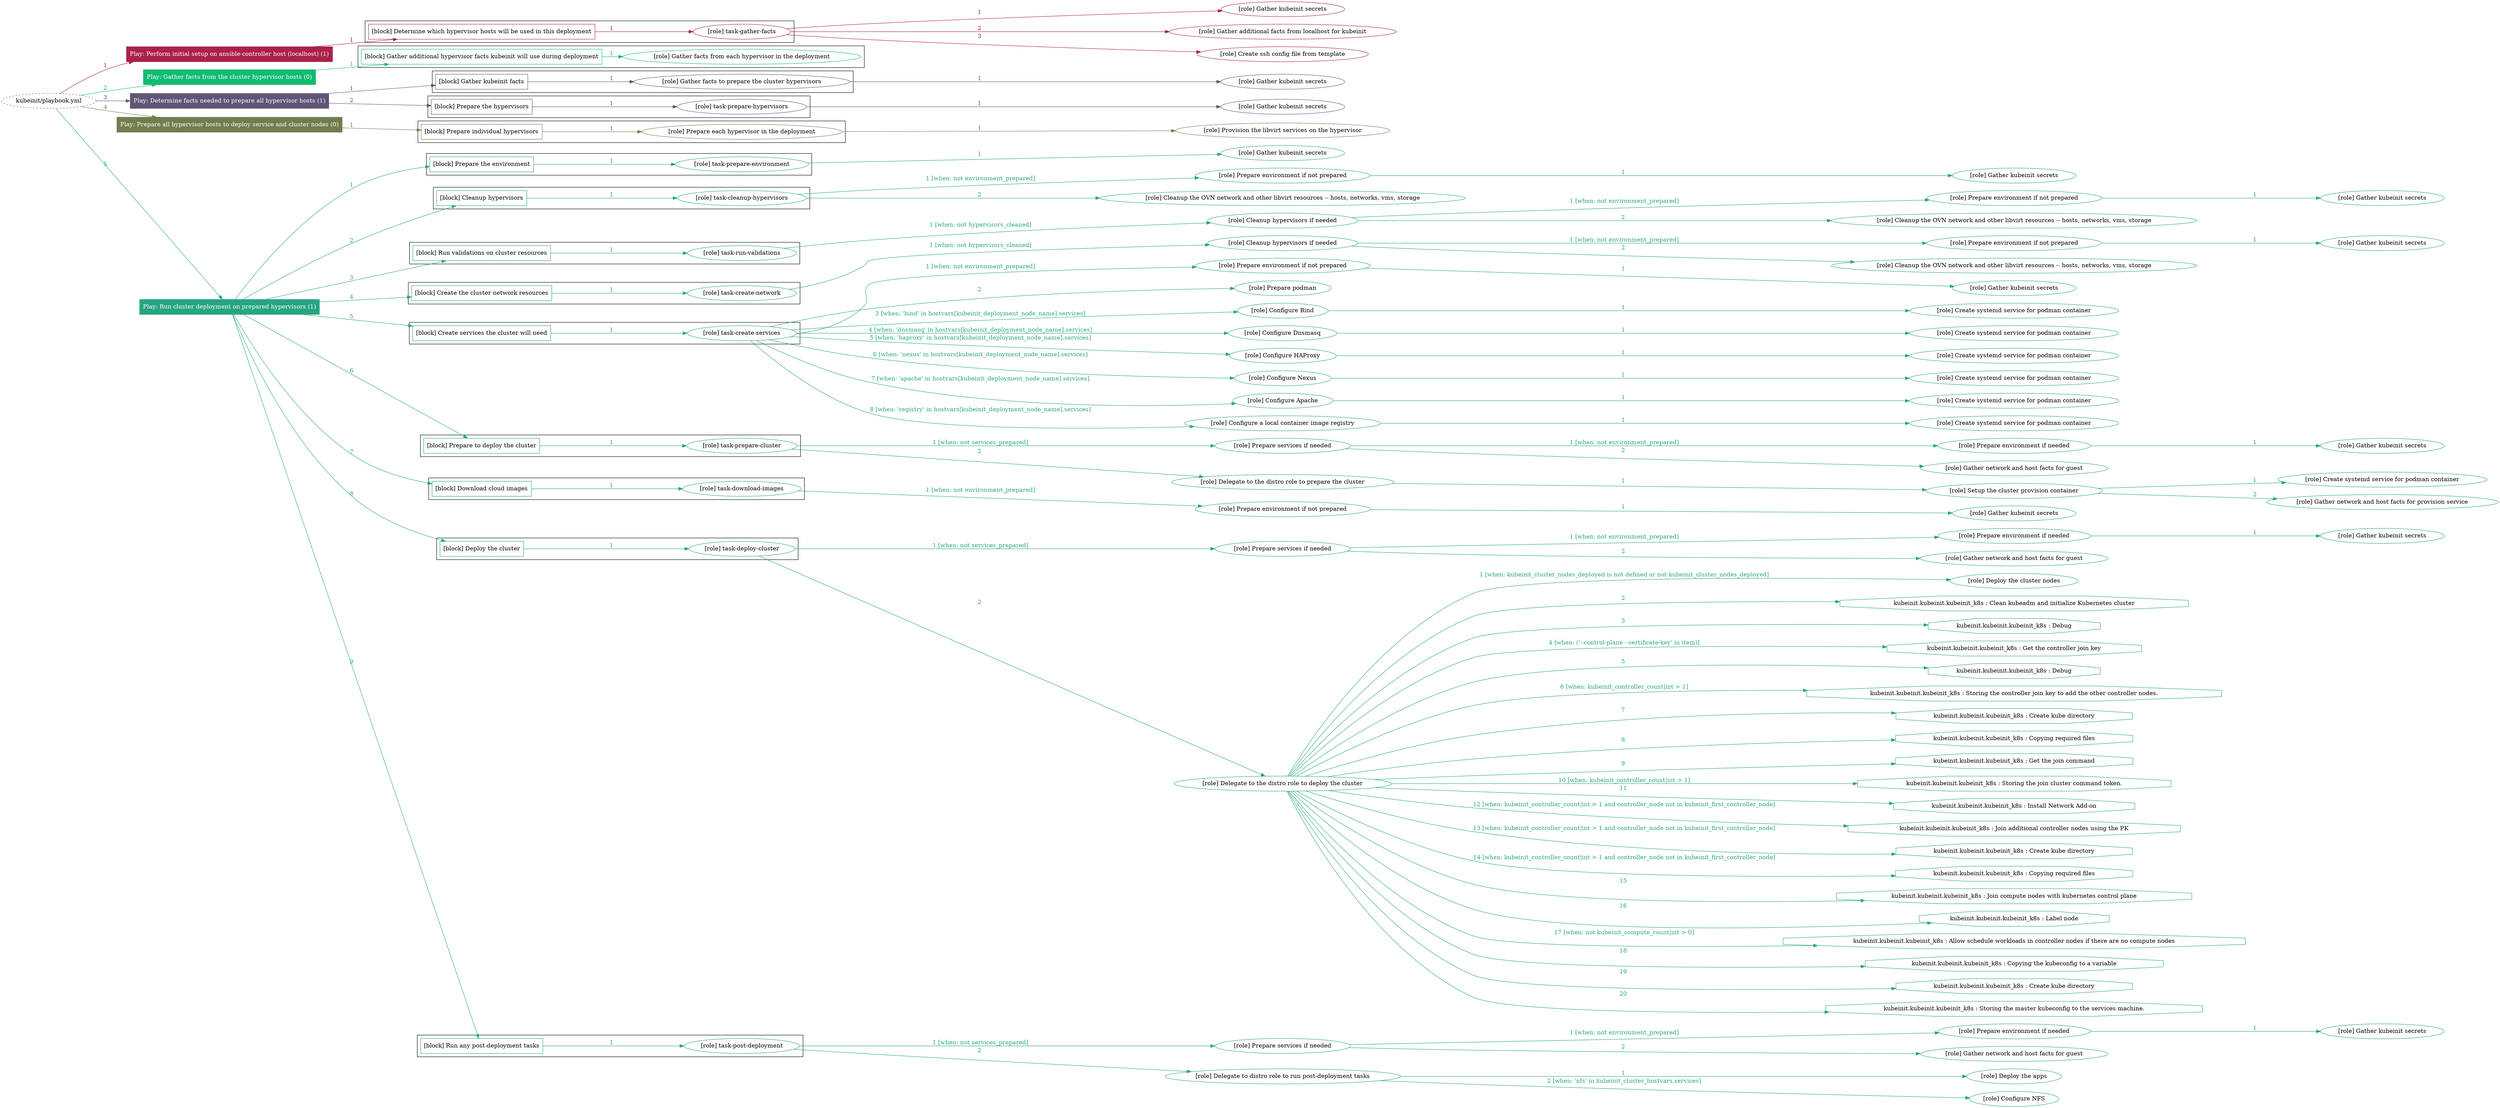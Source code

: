 digraph {
	graph [concentrate=true ordering=in rankdir=LR ratio=fill]
	edge [esep=5 sep=10]
	"kubeinit/playbook.yml" [URL="/home/runner/work/kubeinit/kubeinit/kubeinit/playbook.yml" id=playbook_840072a4 style=dotted]
	play_3d09a593 [label="Play: Perform initial setup on ansible-controller host (localhost) (1)" URL="/home/runner/work/kubeinit/kubeinit/kubeinit/playbook.yml" color="#ab2149" fontcolor="#ffffff" id=play_3d09a593 shape=box style=filled tooltip=localhost]
	"kubeinit/playbook.yml" -> play_3d09a593 [label="1 " color="#ab2149" fontcolor="#ab2149" id=edge_f6d8be6d labeltooltip="1 " tooltip="1 "]
	subgraph "Gather kubeinit secrets" {
		role_91e2c148 [label="[role] Gather kubeinit secrets" URL="/home/runner/.ansible/collections/ansible_collections/kubeinit/kubeinit/roles/kubeinit_prepare/tasks/build_hypervisors_group.yml" color="#ab2149" id=role_91e2c148 tooltip="Gather kubeinit secrets"]
	}
	subgraph "Gather additional facts from localhost for kubeinit" {
		role_8cccc16a [label="[role] Gather additional facts from localhost for kubeinit" URL="/home/runner/.ansible/collections/ansible_collections/kubeinit/kubeinit/roles/kubeinit_prepare/tasks/build_hypervisors_group.yml" color="#ab2149" id=role_8cccc16a tooltip="Gather additional facts from localhost for kubeinit"]
	}
	subgraph "Create ssh config file from template" {
		role_d62a7890 [label="[role] Create ssh config file from template" URL="/home/runner/.ansible/collections/ansible_collections/kubeinit/kubeinit/roles/kubeinit_prepare/tasks/build_hypervisors_group.yml" color="#ab2149" id=role_d62a7890 tooltip="Create ssh config file from template"]
	}
	subgraph "task-gather-facts" {
		role_3db7e07f [label="[role] task-gather-facts" URL="/home/runner/work/kubeinit/kubeinit/kubeinit/playbook.yml" color="#ab2149" id=role_3db7e07f tooltip="task-gather-facts"]
		role_3db7e07f -> role_91e2c148 [label="1 " color="#ab2149" fontcolor="#ab2149" id=edge_2656c910 labeltooltip="1 " tooltip="1 "]
		role_3db7e07f -> role_8cccc16a [label="2 " color="#ab2149" fontcolor="#ab2149" id=edge_2bf27098 labeltooltip="2 " tooltip="2 "]
		role_3db7e07f -> role_d62a7890 [label="3 " color="#ab2149" fontcolor="#ab2149" id=edge_740b4e5b labeltooltip="3 " tooltip="3 "]
	}
	subgraph "Play: Perform initial setup on ansible-controller host (localhost) (1)" {
		play_3d09a593 -> block_5148c761 [label=1 color="#ab2149" fontcolor="#ab2149" id=edge_5fbb11f5 labeltooltip=1 tooltip=1]
		subgraph cluster_block_5148c761 {
			block_5148c761 [label="[block] Determine which hypervisor hosts will be used in this deployment" URL="/home/runner/work/kubeinit/kubeinit/kubeinit/playbook.yml" color="#ab2149" id=block_5148c761 labeltooltip="Determine which hypervisor hosts will be used in this deployment" shape=box tooltip="Determine which hypervisor hosts will be used in this deployment"]
			block_5148c761 -> role_3db7e07f [label="1 " color="#ab2149" fontcolor="#ab2149" id=edge_f34dc9ce labeltooltip="1 " tooltip="1 "]
		}
	}
	play_e559364e [label="Play: Gather facts from the cluster hypervisor hosts (0)" URL="/home/runner/work/kubeinit/kubeinit/kubeinit/playbook.yml" color="#10bc71" fontcolor="#ffffff" id=play_e559364e shape=box style=filled tooltip="Play: Gather facts from the cluster hypervisor hosts (0)"]
	"kubeinit/playbook.yml" -> play_e559364e [label="2 " color="#10bc71" fontcolor="#10bc71" id=edge_6a3a67e3 labeltooltip="2 " tooltip="2 "]
	subgraph "Gather facts from each hypervisor in the deployment" {
		role_c4283aa9 [label="[role] Gather facts from each hypervisor in the deployment" URL="/home/runner/work/kubeinit/kubeinit/kubeinit/playbook.yml" color="#10bc71" id=role_c4283aa9 tooltip="Gather facts from each hypervisor in the deployment"]
	}
	subgraph "Play: Gather facts from the cluster hypervisor hosts (0)" {
		play_e559364e -> block_1aae1009 [label=1 color="#10bc71" fontcolor="#10bc71" id=edge_9f866c1e labeltooltip=1 tooltip=1]
		subgraph cluster_block_1aae1009 {
			block_1aae1009 [label="[block] Gather additional hypervisor facts kubeinit will use during deployment" URL="/home/runner/work/kubeinit/kubeinit/kubeinit/playbook.yml" color="#10bc71" id=block_1aae1009 labeltooltip="Gather additional hypervisor facts kubeinit will use during deployment" shape=box tooltip="Gather additional hypervisor facts kubeinit will use during deployment"]
			block_1aae1009 -> role_c4283aa9 [label="1 " color="#10bc71" fontcolor="#10bc71" id=edge_74b5eab0 labeltooltip="1 " tooltip="1 "]
		}
	}
	play_374c9eb1 [label="Play: Determine facts needed to prepare all hypervisor hosts (1)" URL="/home/runner/work/kubeinit/kubeinit/kubeinit/playbook.yml" color="#615577" fontcolor="#ffffff" id=play_374c9eb1 shape=box style=filled tooltip=localhost]
	"kubeinit/playbook.yml" -> play_374c9eb1 [label="3 " color="#615577" fontcolor="#615577" id=edge_dd980062 labeltooltip="3 " tooltip="3 "]
	subgraph "Gather kubeinit secrets" {
		role_41125ab6 [label="[role] Gather kubeinit secrets" URL="/home/runner/.ansible/collections/ansible_collections/kubeinit/kubeinit/roles/kubeinit_prepare/tasks/gather_kubeinit_facts.yml" color="#615577" id=role_41125ab6 tooltip="Gather kubeinit secrets"]
	}
	subgraph "Gather facts to prepare the cluster hypervisors" {
		role_689343dc [label="[role] Gather facts to prepare the cluster hypervisors" URL="/home/runner/work/kubeinit/kubeinit/kubeinit/playbook.yml" color="#615577" id=role_689343dc tooltip="Gather facts to prepare the cluster hypervisors"]
		role_689343dc -> role_41125ab6 [label="1 " color="#615577" fontcolor="#615577" id=edge_3a6971f2 labeltooltip="1 " tooltip="1 "]
	}
	subgraph "Gather kubeinit secrets" {
		role_42e3fe8d [label="[role] Gather kubeinit secrets" URL="/home/runner/.ansible/collections/ansible_collections/kubeinit/kubeinit/roles/kubeinit_prepare/tasks/gather_kubeinit_facts.yml" color="#615577" id=role_42e3fe8d tooltip="Gather kubeinit secrets"]
	}
	subgraph "task-prepare-hypervisors" {
		role_7d253261 [label="[role] task-prepare-hypervisors" URL="/home/runner/work/kubeinit/kubeinit/kubeinit/playbook.yml" color="#615577" id=role_7d253261 tooltip="task-prepare-hypervisors"]
		role_7d253261 -> role_42e3fe8d [label="1 " color="#615577" fontcolor="#615577" id=edge_2147e306 labeltooltip="1 " tooltip="1 "]
	}
	subgraph "Play: Determine facts needed to prepare all hypervisor hosts (1)" {
		play_374c9eb1 -> block_cb5e9c06 [label=1 color="#615577" fontcolor="#615577" id=edge_860517ac labeltooltip=1 tooltip=1]
		subgraph cluster_block_cb5e9c06 {
			block_cb5e9c06 [label="[block] Gather kubeinit facts" URL="/home/runner/work/kubeinit/kubeinit/kubeinit/playbook.yml" color="#615577" id=block_cb5e9c06 labeltooltip="Gather kubeinit facts" shape=box tooltip="Gather kubeinit facts"]
			block_cb5e9c06 -> role_689343dc [label="1 " color="#615577" fontcolor="#615577" id=edge_a819c105 labeltooltip="1 " tooltip="1 "]
		}
		play_374c9eb1 -> block_20904e25 [label=2 color="#615577" fontcolor="#615577" id=edge_5d3b8a37 labeltooltip=2 tooltip=2]
		subgraph cluster_block_20904e25 {
			block_20904e25 [label="[block] Prepare the hypervisors" URL="/home/runner/work/kubeinit/kubeinit/kubeinit/playbook.yml" color="#615577" id=block_20904e25 labeltooltip="Prepare the hypervisors" shape=box tooltip="Prepare the hypervisors"]
			block_20904e25 -> role_7d253261 [label="1 " color="#615577" fontcolor="#615577" id=edge_91d307ea labeltooltip="1 " tooltip="1 "]
		}
	}
	play_f3679f4b [label="Play: Prepare all hypervisor hosts to deploy service and cluster nodes (0)" URL="/home/runner/work/kubeinit/kubeinit/kubeinit/playbook.yml" color="#727d4f" fontcolor="#ffffff" id=play_f3679f4b shape=box style=filled tooltip="Play: Prepare all hypervisor hosts to deploy service and cluster nodes (0)"]
	"kubeinit/playbook.yml" -> play_f3679f4b [label="4 " color="#727d4f" fontcolor="#727d4f" id=edge_1349040e labeltooltip="4 " tooltip="4 "]
	subgraph "Provision the libvirt services on the hypervisor" {
		role_6260557e [label="[role] Provision the libvirt services on the hypervisor" URL="/home/runner/.ansible/collections/ansible_collections/kubeinit/kubeinit/roles/kubeinit_prepare/tasks/prepare_hypervisor.yml" color="#727d4f" id=role_6260557e tooltip="Provision the libvirt services on the hypervisor"]
	}
	subgraph "Prepare each hypervisor in the deployment" {
		role_2b79d164 [label="[role] Prepare each hypervisor in the deployment" URL="/home/runner/work/kubeinit/kubeinit/kubeinit/playbook.yml" color="#727d4f" id=role_2b79d164 tooltip="Prepare each hypervisor in the deployment"]
		role_2b79d164 -> role_6260557e [label="1 " color="#727d4f" fontcolor="#727d4f" id=edge_4b0a74cc labeltooltip="1 " tooltip="1 "]
	}
	subgraph "Play: Prepare all hypervisor hosts to deploy service and cluster nodes (0)" {
		play_f3679f4b -> block_2f9f706e [label=1 color="#727d4f" fontcolor="#727d4f" id=edge_c8f2434d labeltooltip=1 tooltip=1]
		subgraph cluster_block_2f9f706e {
			block_2f9f706e [label="[block] Prepare individual hypervisors" URL="/home/runner/work/kubeinit/kubeinit/kubeinit/playbook.yml" color="#727d4f" id=block_2f9f706e labeltooltip="Prepare individual hypervisors" shape=box tooltip="Prepare individual hypervisors"]
			block_2f9f706e -> role_2b79d164 [label="1 " color="#727d4f" fontcolor="#727d4f" id=edge_297004de labeltooltip="1 " tooltip="1 "]
		}
	}
	play_47e1f1b1 [label="Play: Run cluster deployment on prepared hypervisors (1)" URL="/home/runner/work/kubeinit/kubeinit/kubeinit/playbook.yml" color="#27a582" fontcolor="#ffffff" id=play_47e1f1b1 shape=box style=filled tooltip=localhost]
	"kubeinit/playbook.yml" -> play_47e1f1b1 [label="5 " color="#27a582" fontcolor="#27a582" id=edge_aa582bdb labeltooltip="5 " tooltip="5 "]
	subgraph "Gather kubeinit secrets" {
		role_3a94974e [label="[role] Gather kubeinit secrets" URL="/home/runner/.ansible/collections/ansible_collections/kubeinit/kubeinit/roles/kubeinit_prepare/tasks/gather_kubeinit_facts.yml" color="#27a582" id=role_3a94974e tooltip="Gather kubeinit secrets"]
	}
	subgraph "task-prepare-environment" {
		role_6ce6750a [label="[role] task-prepare-environment" URL="/home/runner/work/kubeinit/kubeinit/kubeinit/playbook.yml" color="#27a582" id=role_6ce6750a tooltip="task-prepare-environment"]
		role_6ce6750a -> role_3a94974e [label="1 " color="#27a582" fontcolor="#27a582" id=edge_37b55d65 labeltooltip="1 " tooltip="1 "]
	}
	subgraph "Gather kubeinit secrets" {
		role_d121862b [label="[role] Gather kubeinit secrets" URL="/home/runner/.ansible/collections/ansible_collections/kubeinit/kubeinit/roles/kubeinit_prepare/tasks/gather_kubeinit_facts.yml" color="#27a582" id=role_d121862b tooltip="Gather kubeinit secrets"]
	}
	subgraph "Prepare environment if not prepared" {
		role_8b33ec1d [label="[role] Prepare environment if not prepared" URL="/home/runner/.ansible/collections/ansible_collections/kubeinit/kubeinit/roles/kubeinit_prepare/tasks/cleanup_hypervisors.yml" color="#27a582" id=role_8b33ec1d tooltip="Prepare environment if not prepared"]
		role_8b33ec1d -> role_d121862b [label="1 " color="#27a582" fontcolor="#27a582" id=edge_38d2eef2 labeltooltip="1 " tooltip="1 "]
	}
	subgraph "Cleanup the OVN network and other libvirt resources -- hosts, networks, vms, storage" {
		role_6113cfff [label="[role] Cleanup the OVN network and other libvirt resources -- hosts, networks, vms, storage" URL="/home/runner/.ansible/collections/ansible_collections/kubeinit/kubeinit/roles/kubeinit_prepare/tasks/cleanup_hypervisors.yml" color="#27a582" id=role_6113cfff tooltip="Cleanup the OVN network and other libvirt resources -- hosts, networks, vms, storage"]
	}
	subgraph "task-cleanup-hypervisors" {
		role_a21dfc27 [label="[role] task-cleanup-hypervisors" URL="/home/runner/work/kubeinit/kubeinit/kubeinit/playbook.yml" color="#27a582" id=role_a21dfc27 tooltip="task-cleanup-hypervisors"]
		role_a21dfc27 -> role_8b33ec1d [label="1 [when: not environment_prepared]" color="#27a582" fontcolor="#27a582" id=edge_8b29523b labeltooltip="1 [when: not environment_prepared]" tooltip="1 [when: not environment_prepared]"]
		role_a21dfc27 -> role_6113cfff [label="2 " color="#27a582" fontcolor="#27a582" id=edge_0962f970 labeltooltip="2 " tooltip="2 "]
	}
	subgraph "Gather kubeinit secrets" {
		role_35ed537e [label="[role] Gather kubeinit secrets" URL="/home/runner/.ansible/collections/ansible_collections/kubeinit/kubeinit/roles/kubeinit_prepare/tasks/gather_kubeinit_facts.yml" color="#27a582" id=role_35ed537e tooltip="Gather kubeinit secrets"]
	}
	subgraph "Prepare environment if not prepared" {
		role_133b1872 [label="[role] Prepare environment if not prepared" URL="/home/runner/.ansible/collections/ansible_collections/kubeinit/kubeinit/roles/kubeinit_prepare/tasks/cleanup_hypervisors.yml" color="#27a582" id=role_133b1872 tooltip="Prepare environment if not prepared"]
		role_133b1872 -> role_35ed537e [label="1 " color="#27a582" fontcolor="#27a582" id=edge_4251302f labeltooltip="1 " tooltip="1 "]
	}
	subgraph "Cleanup the OVN network and other libvirt resources -- hosts, networks, vms, storage" {
		role_b86cceeb [label="[role] Cleanup the OVN network and other libvirt resources -- hosts, networks, vms, storage" URL="/home/runner/.ansible/collections/ansible_collections/kubeinit/kubeinit/roles/kubeinit_prepare/tasks/cleanup_hypervisors.yml" color="#27a582" id=role_b86cceeb tooltip="Cleanup the OVN network and other libvirt resources -- hosts, networks, vms, storage"]
	}
	subgraph "Cleanup hypervisors if needed" {
		role_3e6bf750 [label="[role] Cleanup hypervisors if needed" URL="/home/runner/.ansible/collections/ansible_collections/kubeinit/kubeinit/roles/kubeinit_validations/tasks/main.yml" color="#27a582" id=role_3e6bf750 tooltip="Cleanup hypervisors if needed"]
		role_3e6bf750 -> role_133b1872 [label="1 [when: not environment_prepared]" color="#27a582" fontcolor="#27a582" id=edge_6d4834b2 labeltooltip="1 [when: not environment_prepared]" tooltip="1 [when: not environment_prepared]"]
		role_3e6bf750 -> role_b86cceeb [label="2 " color="#27a582" fontcolor="#27a582" id=edge_3ea2b8ea labeltooltip="2 " tooltip="2 "]
	}
	subgraph "task-run-validations" {
		role_91083815 [label="[role] task-run-validations" URL="/home/runner/work/kubeinit/kubeinit/kubeinit/playbook.yml" color="#27a582" id=role_91083815 tooltip="task-run-validations"]
		role_91083815 -> role_3e6bf750 [label="1 [when: not hypervisors_cleaned]" color="#27a582" fontcolor="#27a582" id=edge_47427275 labeltooltip="1 [when: not hypervisors_cleaned]" tooltip="1 [when: not hypervisors_cleaned]"]
	}
	subgraph "Gather kubeinit secrets" {
		role_76ec4e58 [label="[role] Gather kubeinit secrets" URL="/home/runner/.ansible/collections/ansible_collections/kubeinit/kubeinit/roles/kubeinit_prepare/tasks/gather_kubeinit_facts.yml" color="#27a582" id=role_76ec4e58 tooltip="Gather kubeinit secrets"]
	}
	subgraph "Prepare environment if not prepared" {
		role_d0869d99 [label="[role] Prepare environment if not prepared" URL="/home/runner/.ansible/collections/ansible_collections/kubeinit/kubeinit/roles/kubeinit_prepare/tasks/cleanup_hypervisors.yml" color="#27a582" id=role_d0869d99 tooltip="Prepare environment if not prepared"]
		role_d0869d99 -> role_76ec4e58 [label="1 " color="#27a582" fontcolor="#27a582" id=edge_238293c1 labeltooltip="1 " tooltip="1 "]
	}
	subgraph "Cleanup the OVN network and other libvirt resources -- hosts, networks, vms, storage" {
		role_0f4e4485 [label="[role] Cleanup the OVN network and other libvirt resources -- hosts, networks, vms, storage" URL="/home/runner/.ansible/collections/ansible_collections/kubeinit/kubeinit/roles/kubeinit_prepare/tasks/cleanup_hypervisors.yml" color="#27a582" id=role_0f4e4485 tooltip="Cleanup the OVN network and other libvirt resources -- hosts, networks, vms, storage"]
	}
	subgraph "Cleanup hypervisors if needed" {
		role_920edf3a [label="[role] Cleanup hypervisors if needed" URL="/home/runner/.ansible/collections/ansible_collections/kubeinit/kubeinit/roles/kubeinit_libvirt/tasks/create_network.yml" color="#27a582" id=role_920edf3a tooltip="Cleanup hypervisors if needed"]
		role_920edf3a -> role_d0869d99 [label="1 [when: not environment_prepared]" color="#27a582" fontcolor="#27a582" id=edge_a5dd0c12 labeltooltip="1 [when: not environment_prepared]" tooltip="1 [when: not environment_prepared]"]
		role_920edf3a -> role_0f4e4485 [label="2 " color="#27a582" fontcolor="#27a582" id=edge_bbc1aaa1 labeltooltip="2 " tooltip="2 "]
	}
	subgraph "task-create-network" {
		role_1fd51d20 [label="[role] task-create-network" URL="/home/runner/work/kubeinit/kubeinit/kubeinit/playbook.yml" color="#27a582" id=role_1fd51d20 tooltip="task-create-network"]
		role_1fd51d20 -> role_920edf3a [label="1 [when: not hypervisors_cleaned]" color="#27a582" fontcolor="#27a582" id=edge_b75c5eb7 labeltooltip="1 [when: not hypervisors_cleaned]" tooltip="1 [when: not hypervisors_cleaned]"]
	}
	subgraph "Gather kubeinit secrets" {
		role_98ee9150 [label="[role] Gather kubeinit secrets" URL="/home/runner/.ansible/collections/ansible_collections/kubeinit/kubeinit/roles/kubeinit_prepare/tasks/gather_kubeinit_facts.yml" color="#27a582" id=role_98ee9150 tooltip="Gather kubeinit secrets"]
	}
	subgraph "Prepare environment if not prepared" {
		role_b433ba9b [label="[role] Prepare environment if not prepared" URL="/home/runner/.ansible/collections/ansible_collections/kubeinit/kubeinit/roles/kubeinit_services/tasks/main.yml" color="#27a582" id=role_b433ba9b tooltip="Prepare environment if not prepared"]
		role_b433ba9b -> role_98ee9150 [label="1 " color="#27a582" fontcolor="#27a582" id=edge_97c394f6 labeltooltip="1 " tooltip="1 "]
	}
	subgraph "Prepare podman" {
		role_440b7c19 [label="[role] Prepare podman" URL="/home/runner/.ansible/collections/ansible_collections/kubeinit/kubeinit/roles/kubeinit_services/tasks/00_create_service_pod.yml" color="#27a582" id=role_440b7c19 tooltip="Prepare podman"]
	}
	subgraph "Create systemd service for podman container" {
		role_e6996db4 [label="[role] Create systemd service for podman container" URL="/home/runner/.ansible/collections/ansible_collections/kubeinit/kubeinit/roles/kubeinit_bind/tasks/main.yml" color="#27a582" id=role_e6996db4 tooltip="Create systemd service for podman container"]
	}
	subgraph "Configure Bind" {
		role_676de0a2 [label="[role] Configure Bind" URL="/home/runner/.ansible/collections/ansible_collections/kubeinit/kubeinit/roles/kubeinit_services/tasks/start_services_containers.yml" color="#27a582" id=role_676de0a2 tooltip="Configure Bind"]
		role_676de0a2 -> role_e6996db4 [label="1 " color="#27a582" fontcolor="#27a582" id=edge_86d0db2a labeltooltip="1 " tooltip="1 "]
	}
	subgraph "Create systemd service for podman container" {
		role_6d797583 [label="[role] Create systemd service for podman container" URL="/home/runner/.ansible/collections/ansible_collections/kubeinit/kubeinit/roles/kubeinit_dnsmasq/tasks/main.yml" color="#27a582" id=role_6d797583 tooltip="Create systemd service for podman container"]
	}
	subgraph "Configure Dnsmasq" {
		role_82a66845 [label="[role] Configure Dnsmasq" URL="/home/runner/.ansible/collections/ansible_collections/kubeinit/kubeinit/roles/kubeinit_services/tasks/start_services_containers.yml" color="#27a582" id=role_82a66845 tooltip="Configure Dnsmasq"]
		role_82a66845 -> role_6d797583 [label="1 " color="#27a582" fontcolor="#27a582" id=edge_ab02ab8f labeltooltip="1 " tooltip="1 "]
	}
	subgraph "Create systemd service for podman container" {
		role_bb36c9f8 [label="[role] Create systemd service for podman container" URL="/home/runner/.ansible/collections/ansible_collections/kubeinit/kubeinit/roles/kubeinit_haproxy/tasks/main.yml" color="#27a582" id=role_bb36c9f8 tooltip="Create systemd service for podman container"]
	}
	subgraph "Configure HAProxy" {
		role_6fc95e5f [label="[role] Configure HAProxy" URL="/home/runner/.ansible/collections/ansible_collections/kubeinit/kubeinit/roles/kubeinit_services/tasks/start_services_containers.yml" color="#27a582" id=role_6fc95e5f tooltip="Configure HAProxy"]
		role_6fc95e5f -> role_bb36c9f8 [label="1 " color="#27a582" fontcolor="#27a582" id=edge_34436dfa labeltooltip="1 " tooltip="1 "]
	}
	subgraph "Create systemd service for podman container" {
		role_33b7115a [label="[role] Create systemd service for podman container" URL="/home/runner/.ansible/collections/ansible_collections/kubeinit/kubeinit/roles/kubeinit_nexus/tasks/main.yml" color="#27a582" id=role_33b7115a tooltip="Create systemd service for podman container"]
	}
	subgraph "Configure Nexus" {
		role_2cc431e2 [label="[role] Configure Nexus" URL="/home/runner/.ansible/collections/ansible_collections/kubeinit/kubeinit/roles/kubeinit_services/tasks/start_services_containers.yml" color="#27a582" id=role_2cc431e2 tooltip="Configure Nexus"]
		role_2cc431e2 -> role_33b7115a [label="1 " color="#27a582" fontcolor="#27a582" id=edge_f2f5f782 labeltooltip="1 " tooltip="1 "]
	}
	subgraph "Create systemd service for podman container" {
		role_0bd34a50 [label="[role] Create systemd service for podman container" URL="/home/runner/.ansible/collections/ansible_collections/kubeinit/kubeinit/roles/kubeinit_apache/tasks/main.yml" color="#27a582" id=role_0bd34a50 tooltip="Create systemd service for podman container"]
	}
	subgraph "Configure Apache" {
		role_2dccc9fe [label="[role] Configure Apache" URL="/home/runner/.ansible/collections/ansible_collections/kubeinit/kubeinit/roles/kubeinit_services/tasks/start_services_containers.yml" color="#27a582" id=role_2dccc9fe tooltip="Configure Apache"]
		role_2dccc9fe -> role_0bd34a50 [label="1 " color="#27a582" fontcolor="#27a582" id=edge_88da2235 labeltooltip="1 " tooltip="1 "]
	}
	subgraph "Create systemd service for podman container" {
		role_88a36b06 [label="[role] Create systemd service for podman container" URL="/home/runner/.ansible/collections/ansible_collections/kubeinit/kubeinit/roles/kubeinit_registry/tasks/main.yml" color="#27a582" id=role_88a36b06 tooltip="Create systemd service for podman container"]
	}
	subgraph "Configure a local container image registry" {
		role_32f05cb7 [label="[role] Configure a local container image registry" URL="/home/runner/.ansible/collections/ansible_collections/kubeinit/kubeinit/roles/kubeinit_services/tasks/start_services_containers.yml" color="#27a582" id=role_32f05cb7 tooltip="Configure a local container image registry"]
		role_32f05cb7 -> role_88a36b06 [label="1 " color="#27a582" fontcolor="#27a582" id=edge_bb9fa0f7 labeltooltip="1 " tooltip="1 "]
	}
	subgraph "task-create-services" {
		role_7711b9a5 [label="[role] task-create-services" URL="/home/runner/work/kubeinit/kubeinit/kubeinit/playbook.yml" color="#27a582" id=role_7711b9a5 tooltip="task-create-services"]
		role_7711b9a5 -> role_b433ba9b [label="1 [when: not environment_prepared]" color="#27a582" fontcolor="#27a582" id=edge_b4c8ab3d labeltooltip="1 [when: not environment_prepared]" tooltip="1 [when: not environment_prepared]"]
		role_7711b9a5 -> role_440b7c19 [label="2 " color="#27a582" fontcolor="#27a582" id=edge_74ef6c48 labeltooltip="2 " tooltip="2 "]
		role_7711b9a5 -> role_676de0a2 [label="3 [when: 'bind' in hostvars[kubeinit_deployment_node_name].services]" color="#27a582" fontcolor="#27a582" id=edge_d1adce4d labeltooltip="3 [when: 'bind' in hostvars[kubeinit_deployment_node_name].services]" tooltip="3 [when: 'bind' in hostvars[kubeinit_deployment_node_name].services]"]
		role_7711b9a5 -> role_82a66845 [label="4 [when: 'dnsmasq' in hostvars[kubeinit_deployment_node_name].services]" color="#27a582" fontcolor="#27a582" id=edge_989facc0 labeltooltip="4 [when: 'dnsmasq' in hostvars[kubeinit_deployment_node_name].services]" tooltip="4 [when: 'dnsmasq' in hostvars[kubeinit_deployment_node_name].services]"]
		role_7711b9a5 -> role_6fc95e5f [label="5 [when: 'haproxy' in hostvars[kubeinit_deployment_node_name].services]" color="#27a582" fontcolor="#27a582" id=edge_1f950329 labeltooltip="5 [when: 'haproxy' in hostvars[kubeinit_deployment_node_name].services]" tooltip="5 [when: 'haproxy' in hostvars[kubeinit_deployment_node_name].services]"]
		role_7711b9a5 -> role_2cc431e2 [label="6 [when: 'nexus' in hostvars[kubeinit_deployment_node_name].services]" color="#27a582" fontcolor="#27a582" id=edge_f1d727f7 labeltooltip="6 [when: 'nexus' in hostvars[kubeinit_deployment_node_name].services]" tooltip="6 [when: 'nexus' in hostvars[kubeinit_deployment_node_name].services]"]
		role_7711b9a5 -> role_2dccc9fe [label="7 [when: 'apache' in hostvars[kubeinit_deployment_node_name].services]" color="#27a582" fontcolor="#27a582" id=edge_dc6aad13 labeltooltip="7 [when: 'apache' in hostvars[kubeinit_deployment_node_name].services]" tooltip="7 [when: 'apache' in hostvars[kubeinit_deployment_node_name].services]"]
		role_7711b9a5 -> role_32f05cb7 [label="8 [when: 'registry' in hostvars[kubeinit_deployment_node_name].services]" color="#27a582" fontcolor="#27a582" id=edge_4e7196db labeltooltip="8 [when: 'registry' in hostvars[kubeinit_deployment_node_name].services]" tooltip="8 [when: 'registry' in hostvars[kubeinit_deployment_node_name].services]"]
	}
	subgraph "Gather kubeinit secrets" {
		role_6d0e52ec [label="[role] Gather kubeinit secrets" URL="/home/runner/.ansible/collections/ansible_collections/kubeinit/kubeinit/roles/kubeinit_prepare/tasks/gather_kubeinit_facts.yml" color="#27a582" id=role_6d0e52ec tooltip="Gather kubeinit secrets"]
	}
	subgraph "Prepare environment if needed" {
		role_255bbbcd [label="[role] Prepare environment if needed" URL="/home/runner/.ansible/collections/ansible_collections/kubeinit/kubeinit/roles/kubeinit_services/tasks/prepare_services.yml" color="#27a582" id=role_255bbbcd tooltip="Prepare environment if needed"]
		role_255bbbcd -> role_6d0e52ec [label="1 " color="#27a582" fontcolor="#27a582" id=edge_d9318bb1 labeltooltip="1 " tooltip="1 "]
	}
	subgraph "Gather network and host facts for guest" {
		role_41abcaba [label="[role] Gather network and host facts for guest" URL="/home/runner/.ansible/collections/ansible_collections/kubeinit/kubeinit/roles/kubeinit_services/tasks/prepare_services.yml" color="#27a582" id=role_41abcaba tooltip="Gather network and host facts for guest"]
	}
	subgraph "Prepare services if needed" {
		role_2e2e67d9 [label="[role] Prepare services if needed" URL="/home/runner/.ansible/collections/ansible_collections/kubeinit/kubeinit/roles/kubeinit_prepare/tasks/prepare_cluster.yml" color="#27a582" id=role_2e2e67d9 tooltip="Prepare services if needed"]
		role_2e2e67d9 -> role_255bbbcd [label="1 [when: not environment_prepared]" color="#27a582" fontcolor="#27a582" id=edge_369bc198 labeltooltip="1 [when: not environment_prepared]" tooltip="1 [when: not environment_prepared]"]
		role_2e2e67d9 -> role_41abcaba [label="2 " color="#27a582" fontcolor="#27a582" id=edge_cf1e1ed3 labeltooltip="2 " tooltip="2 "]
	}
	subgraph "Create systemd service for podman container" {
		role_12cbdd42 [label="[role] Create systemd service for podman container" URL="/home/runner/.ansible/collections/ansible_collections/kubeinit/kubeinit/roles/kubeinit_services/tasks/create_provision_container.yml" color="#27a582" id=role_12cbdd42 tooltip="Create systemd service for podman container"]
	}
	subgraph "Gather network and host facts for provision service" {
		role_35d011f5 [label="[role] Gather network and host facts for provision service" URL="/home/runner/.ansible/collections/ansible_collections/kubeinit/kubeinit/roles/kubeinit_services/tasks/create_provision_container.yml" color="#27a582" id=role_35d011f5 tooltip="Gather network and host facts for provision service"]
	}
	subgraph "Setup the cluster provision container" {
		role_5fb44395 [label="[role] Setup the cluster provision container" URL="/home/runner/.ansible/collections/ansible_collections/kubeinit/kubeinit/roles/kubeinit_k8s/tasks/prepare_cluster.yml" color="#27a582" id=role_5fb44395 tooltip="Setup the cluster provision container"]
		role_5fb44395 -> role_12cbdd42 [label="1 " color="#27a582" fontcolor="#27a582" id=edge_bb7fed81 labeltooltip="1 " tooltip="1 "]
		role_5fb44395 -> role_35d011f5 [label="2 " color="#27a582" fontcolor="#27a582" id=edge_2ab8224b labeltooltip="2 " tooltip="2 "]
	}
	subgraph "Delegate to the distro role to prepare the cluster" {
		role_7a5dc487 [label="[role] Delegate to the distro role to prepare the cluster" URL="/home/runner/.ansible/collections/ansible_collections/kubeinit/kubeinit/roles/kubeinit_prepare/tasks/prepare_cluster.yml" color="#27a582" id=role_7a5dc487 tooltip="Delegate to the distro role to prepare the cluster"]
		role_7a5dc487 -> role_5fb44395 [label="1 " color="#27a582" fontcolor="#27a582" id=edge_3c870289 labeltooltip="1 " tooltip="1 "]
	}
	subgraph "task-prepare-cluster" {
		role_5ba83e0a [label="[role] task-prepare-cluster" URL="/home/runner/work/kubeinit/kubeinit/kubeinit/playbook.yml" color="#27a582" id=role_5ba83e0a tooltip="task-prepare-cluster"]
		role_5ba83e0a -> role_2e2e67d9 [label="1 [when: not services_prepared]" color="#27a582" fontcolor="#27a582" id=edge_8cb22332 labeltooltip="1 [when: not services_prepared]" tooltip="1 [when: not services_prepared]"]
		role_5ba83e0a -> role_7a5dc487 [label="2 " color="#27a582" fontcolor="#27a582" id=edge_19018435 labeltooltip="2 " tooltip="2 "]
	}
	subgraph "Gather kubeinit secrets" {
		role_c7f6b1f4 [label="[role] Gather kubeinit secrets" URL="/home/runner/.ansible/collections/ansible_collections/kubeinit/kubeinit/roles/kubeinit_prepare/tasks/gather_kubeinit_facts.yml" color="#27a582" id=role_c7f6b1f4 tooltip="Gather kubeinit secrets"]
	}
	subgraph "Prepare environment if not prepared" {
		role_951d01a9 [label="[role] Prepare environment if not prepared" URL="/home/runner/.ansible/collections/ansible_collections/kubeinit/kubeinit/roles/kubeinit_libvirt/tasks/download_cloud_images.yml" color="#27a582" id=role_951d01a9 tooltip="Prepare environment if not prepared"]
		role_951d01a9 -> role_c7f6b1f4 [label="1 " color="#27a582" fontcolor="#27a582" id=edge_27ebb036 labeltooltip="1 " tooltip="1 "]
	}
	subgraph "task-download-images" {
		role_15985e44 [label="[role] task-download-images" URL="/home/runner/work/kubeinit/kubeinit/kubeinit/playbook.yml" color="#27a582" id=role_15985e44 tooltip="task-download-images"]
		role_15985e44 -> role_951d01a9 [label="1 [when: not environment_prepared]" color="#27a582" fontcolor="#27a582" id=edge_2e7e477e labeltooltip="1 [when: not environment_prepared]" tooltip="1 [when: not environment_prepared]"]
	}
	subgraph "Gather kubeinit secrets" {
		role_54d70ea5 [label="[role] Gather kubeinit secrets" URL="/home/runner/.ansible/collections/ansible_collections/kubeinit/kubeinit/roles/kubeinit_prepare/tasks/gather_kubeinit_facts.yml" color="#27a582" id=role_54d70ea5 tooltip="Gather kubeinit secrets"]
	}
	subgraph "Prepare environment if needed" {
		role_80d1d50a [label="[role] Prepare environment if needed" URL="/home/runner/.ansible/collections/ansible_collections/kubeinit/kubeinit/roles/kubeinit_services/tasks/prepare_services.yml" color="#27a582" id=role_80d1d50a tooltip="Prepare environment if needed"]
		role_80d1d50a -> role_54d70ea5 [label="1 " color="#27a582" fontcolor="#27a582" id=edge_8e043c61 labeltooltip="1 " tooltip="1 "]
	}
	subgraph "Gather network and host facts for guest" {
		role_fa55071e [label="[role] Gather network and host facts for guest" URL="/home/runner/.ansible/collections/ansible_collections/kubeinit/kubeinit/roles/kubeinit_services/tasks/prepare_services.yml" color="#27a582" id=role_fa55071e tooltip="Gather network and host facts for guest"]
	}
	subgraph "Prepare services if needed" {
		role_e48050ee [label="[role] Prepare services if needed" URL="/home/runner/.ansible/collections/ansible_collections/kubeinit/kubeinit/roles/kubeinit_prepare/tasks/deploy_cluster.yml" color="#27a582" id=role_e48050ee tooltip="Prepare services if needed"]
		role_e48050ee -> role_80d1d50a [label="1 [when: not environment_prepared]" color="#27a582" fontcolor="#27a582" id=edge_d8e396de labeltooltip="1 [when: not environment_prepared]" tooltip="1 [when: not environment_prepared]"]
		role_e48050ee -> role_fa55071e [label="2 " color="#27a582" fontcolor="#27a582" id=edge_69048301 labeltooltip="2 " tooltip="2 "]
	}
	subgraph "Deploy the cluster nodes" {
		role_92e67799 [label="[role] Deploy the cluster nodes" URL="/home/runner/.ansible/collections/ansible_collections/kubeinit/kubeinit/roles/kubeinit_k8s/tasks/main.yml" color="#27a582" id=role_92e67799 tooltip="Deploy the cluster nodes"]
	}
	subgraph "Delegate to the distro role to deploy the cluster" {
		role_ee36268e [label="[role] Delegate to the distro role to deploy the cluster" URL="/home/runner/.ansible/collections/ansible_collections/kubeinit/kubeinit/roles/kubeinit_prepare/tasks/deploy_cluster.yml" color="#27a582" id=role_ee36268e tooltip="Delegate to the distro role to deploy the cluster"]
		role_ee36268e -> role_92e67799 [label="1 [when: kubeinit_cluster_nodes_deployed is not defined or not kubeinit_cluster_nodes_deployed]" color="#27a582" fontcolor="#27a582" id=edge_65d0e951 labeltooltip="1 [when: kubeinit_cluster_nodes_deployed is not defined or not kubeinit_cluster_nodes_deployed]" tooltip="1 [when: kubeinit_cluster_nodes_deployed is not defined or not kubeinit_cluster_nodes_deployed]"]
		task_9a000c37 [label="kubeinit.kubeinit.kubeinit_k8s : Clean kubeadm and initialize Kubernetes cluster" URL="/home/runner/.ansible/collections/ansible_collections/kubeinit/kubeinit/roles/kubeinit_k8s/tasks/main.yml" color="#27a582" id=task_9a000c37 shape=octagon tooltip="kubeinit.kubeinit.kubeinit_k8s : Clean kubeadm and initialize Kubernetes cluster"]
		role_ee36268e -> task_9a000c37 [label="2 " color="#27a582" fontcolor="#27a582" id=edge_a1802c73 labeltooltip="2 " tooltip="2 "]
		task_e1c9560d [label="kubeinit.kubeinit.kubeinit_k8s : Debug" URL="/home/runner/.ansible/collections/ansible_collections/kubeinit/kubeinit/roles/kubeinit_k8s/tasks/main.yml" color="#27a582" id=task_e1c9560d shape=octagon tooltip="kubeinit.kubeinit.kubeinit_k8s : Debug"]
		role_ee36268e -> task_e1c9560d [label="3 " color="#27a582" fontcolor="#27a582" id=edge_17d4c96f labeltooltip="3 " tooltip="3 "]
		task_dc77d4c0 [label="kubeinit.kubeinit.kubeinit_k8s : Get the controller join key" URL="/home/runner/.ansible/collections/ansible_collections/kubeinit/kubeinit/roles/kubeinit_k8s/tasks/main.yml" color="#27a582" id=task_dc77d4c0 shape=octagon tooltip="kubeinit.kubeinit.kubeinit_k8s : Get the controller join key"]
		role_ee36268e -> task_dc77d4c0 [label="4 [when: ('--control-plane --certificate-key' in item)]" color="#27a582" fontcolor="#27a582" id=edge_8cc53d7f labeltooltip="4 [when: ('--control-plane --certificate-key' in item)]" tooltip="4 [when: ('--control-plane --certificate-key' in item)]"]
		task_85bb1067 [label="kubeinit.kubeinit.kubeinit_k8s : Debug" URL="/home/runner/.ansible/collections/ansible_collections/kubeinit/kubeinit/roles/kubeinit_k8s/tasks/main.yml" color="#27a582" id=task_85bb1067 shape=octagon tooltip="kubeinit.kubeinit.kubeinit_k8s : Debug"]
		role_ee36268e -> task_85bb1067 [label="5 " color="#27a582" fontcolor="#27a582" id=edge_084b0299 labeltooltip="5 " tooltip="5 "]
		task_0abd58c1 [label="kubeinit.kubeinit.kubeinit_k8s : Storing the controller join key to add the other controller nodes." URL="/home/runner/.ansible/collections/ansible_collections/kubeinit/kubeinit/roles/kubeinit_k8s/tasks/main.yml" color="#27a582" id=task_0abd58c1 shape=octagon tooltip="kubeinit.kubeinit.kubeinit_k8s : Storing the controller join key to add the other controller nodes."]
		role_ee36268e -> task_0abd58c1 [label="6 [when: kubeinit_controller_count|int > 1]" color="#27a582" fontcolor="#27a582" id=edge_80934479 labeltooltip="6 [when: kubeinit_controller_count|int > 1]" tooltip="6 [when: kubeinit_controller_count|int > 1]"]
		task_0f329c13 [label="kubeinit.kubeinit.kubeinit_k8s : Create kube directory" URL="/home/runner/.ansible/collections/ansible_collections/kubeinit/kubeinit/roles/kubeinit_k8s/tasks/main.yml" color="#27a582" id=task_0f329c13 shape=octagon tooltip="kubeinit.kubeinit.kubeinit_k8s : Create kube directory"]
		role_ee36268e -> task_0f329c13 [label="7 " color="#27a582" fontcolor="#27a582" id=edge_44fbdf8a labeltooltip="7 " tooltip="7 "]
		task_495678ce [label="kubeinit.kubeinit.kubeinit_k8s : Copying required files" URL="/home/runner/.ansible/collections/ansible_collections/kubeinit/kubeinit/roles/kubeinit_k8s/tasks/main.yml" color="#27a582" id=task_495678ce shape=octagon tooltip="kubeinit.kubeinit.kubeinit_k8s : Copying required files"]
		role_ee36268e -> task_495678ce [label="8 " color="#27a582" fontcolor="#27a582" id=edge_694bd80d labeltooltip="8 " tooltip="8 "]
		task_9500f1e1 [label="kubeinit.kubeinit.kubeinit_k8s : Get the join command" URL="/home/runner/.ansible/collections/ansible_collections/kubeinit/kubeinit/roles/kubeinit_k8s/tasks/main.yml" color="#27a582" id=task_9500f1e1 shape=octagon tooltip="kubeinit.kubeinit.kubeinit_k8s : Get the join command"]
		role_ee36268e -> task_9500f1e1 [label="9 " color="#27a582" fontcolor="#27a582" id=edge_5bde9a63 labeltooltip="9 " tooltip="9 "]
		task_1de557ed [label="kubeinit.kubeinit.kubeinit_k8s : Storing the join cluster command token." URL="/home/runner/.ansible/collections/ansible_collections/kubeinit/kubeinit/roles/kubeinit_k8s/tasks/main.yml" color="#27a582" id=task_1de557ed shape=octagon tooltip="kubeinit.kubeinit.kubeinit_k8s : Storing the join cluster command token."]
		role_ee36268e -> task_1de557ed [label="10 [when: kubeinit_controller_count|int > 1]" color="#27a582" fontcolor="#27a582" id=edge_93128138 labeltooltip="10 [when: kubeinit_controller_count|int > 1]" tooltip="10 [when: kubeinit_controller_count|int > 1]"]
		task_477702bf [label="kubeinit.kubeinit.kubeinit_k8s : Install Network Add-on" URL="/home/runner/.ansible/collections/ansible_collections/kubeinit/kubeinit/roles/kubeinit_k8s/tasks/main.yml" color="#27a582" id=task_477702bf shape=octagon tooltip="kubeinit.kubeinit.kubeinit_k8s : Install Network Add-on"]
		role_ee36268e -> task_477702bf [label="11 " color="#27a582" fontcolor="#27a582" id=edge_83c5343d labeltooltip="11 " tooltip="11 "]
		task_deb3e340 [label="kubeinit.kubeinit.kubeinit_k8s : Join additional controller nodes using the PK" URL="/home/runner/.ansible/collections/ansible_collections/kubeinit/kubeinit/roles/kubeinit_k8s/tasks/main.yml" color="#27a582" id=task_deb3e340 shape=octagon tooltip="kubeinit.kubeinit.kubeinit_k8s : Join additional controller nodes using the PK"]
		role_ee36268e -> task_deb3e340 [label="12 [when: kubeinit_controller_count|int > 1 and controller_node not in kubeinit_first_controller_node]" color="#27a582" fontcolor="#27a582" id=edge_7c39660b labeltooltip="12 [when: kubeinit_controller_count|int > 1 and controller_node not in kubeinit_first_controller_node]" tooltip="12 [when: kubeinit_controller_count|int > 1 and controller_node not in kubeinit_first_controller_node]"]
		task_b6453b82 [label="kubeinit.kubeinit.kubeinit_k8s : Create kube directory" URL="/home/runner/.ansible/collections/ansible_collections/kubeinit/kubeinit/roles/kubeinit_k8s/tasks/main.yml" color="#27a582" id=task_b6453b82 shape=octagon tooltip="kubeinit.kubeinit.kubeinit_k8s : Create kube directory"]
		role_ee36268e -> task_b6453b82 [label="13 [when: kubeinit_controller_count|int > 1 and controller_node not in kubeinit_first_controller_node]" color="#27a582" fontcolor="#27a582" id=edge_47a23d06 labeltooltip="13 [when: kubeinit_controller_count|int > 1 and controller_node not in kubeinit_first_controller_node]" tooltip="13 [when: kubeinit_controller_count|int > 1 and controller_node not in kubeinit_first_controller_node]"]
		task_36f75694 [label="kubeinit.kubeinit.kubeinit_k8s : Copying required files" URL="/home/runner/.ansible/collections/ansible_collections/kubeinit/kubeinit/roles/kubeinit_k8s/tasks/main.yml" color="#27a582" id=task_36f75694 shape=octagon tooltip="kubeinit.kubeinit.kubeinit_k8s : Copying required files"]
		role_ee36268e -> task_36f75694 [label="14 [when: kubeinit_controller_count|int > 1 and controller_node not in kubeinit_first_controller_node]" color="#27a582" fontcolor="#27a582" id=edge_94d27c68 labeltooltip="14 [when: kubeinit_controller_count|int > 1 and controller_node not in kubeinit_first_controller_node]" tooltip="14 [when: kubeinit_controller_count|int > 1 and controller_node not in kubeinit_first_controller_node]"]
		task_604241de [label="kubeinit.kubeinit.kubeinit_k8s : Join compute nodes with kubernetes control plane" URL="/home/runner/.ansible/collections/ansible_collections/kubeinit/kubeinit/roles/kubeinit_k8s/tasks/main.yml" color="#27a582" id=task_604241de shape=octagon tooltip="kubeinit.kubeinit.kubeinit_k8s : Join compute nodes with kubernetes control plane"]
		role_ee36268e -> task_604241de [label="15 " color="#27a582" fontcolor="#27a582" id=edge_aca72d64 labeltooltip="15 " tooltip="15 "]
		task_ae449973 [label="kubeinit.kubeinit.kubeinit_k8s : Label node" URL="/home/runner/.ansible/collections/ansible_collections/kubeinit/kubeinit/roles/kubeinit_k8s/tasks/main.yml" color="#27a582" id=task_ae449973 shape=octagon tooltip="kubeinit.kubeinit.kubeinit_k8s : Label node"]
		role_ee36268e -> task_ae449973 [label="16 " color="#27a582" fontcolor="#27a582" id=edge_4b2ee5db labeltooltip="16 " tooltip="16 "]
		task_0fb62dc4 [label="kubeinit.kubeinit.kubeinit_k8s : Allow schedule workloads in controller nodes if there are no compute nodes" URL="/home/runner/.ansible/collections/ansible_collections/kubeinit/kubeinit/roles/kubeinit_k8s/tasks/main.yml" color="#27a582" id=task_0fb62dc4 shape=octagon tooltip="kubeinit.kubeinit.kubeinit_k8s : Allow schedule workloads in controller nodes if there are no compute nodes"]
		role_ee36268e -> task_0fb62dc4 [label="17 [when: not kubeinit_compute_count|int > 0]" color="#27a582" fontcolor="#27a582" id=edge_19fecac0 labeltooltip="17 [when: not kubeinit_compute_count|int > 0]" tooltip="17 [when: not kubeinit_compute_count|int > 0]"]
		task_87f13441 [label="kubeinit.kubeinit.kubeinit_k8s : Copying the kubeconfig to a variable" URL="/home/runner/.ansible/collections/ansible_collections/kubeinit/kubeinit/roles/kubeinit_k8s/tasks/main.yml" color="#27a582" id=task_87f13441 shape=octagon tooltip="kubeinit.kubeinit.kubeinit_k8s : Copying the kubeconfig to a variable"]
		role_ee36268e -> task_87f13441 [label="18 " color="#27a582" fontcolor="#27a582" id=edge_9fcf168e labeltooltip="18 " tooltip="18 "]
		task_2e058de0 [label="kubeinit.kubeinit.kubeinit_k8s : Create kube directory" URL="/home/runner/.ansible/collections/ansible_collections/kubeinit/kubeinit/roles/kubeinit_k8s/tasks/main.yml" color="#27a582" id=task_2e058de0 shape=octagon tooltip="kubeinit.kubeinit.kubeinit_k8s : Create kube directory"]
		role_ee36268e -> task_2e058de0 [label="19 " color="#27a582" fontcolor="#27a582" id=edge_e89436aa labeltooltip="19 " tooltip="19 "]
		task_808620aa [label="kubeinit.kubeinit.kubeinit_k8s : Storing the master kubeconfig to the services machine." URL="/home/runner/.ansible/collections/ansible_collections/kubeinit/kubeinit/roles/kubeinit_k8s/tasks/main.yml" color="#27a582" id=task_808620aa shape=octagon tooltip="kubeinit.kubeinit.kubeinit_k8s : Storing the master kubeconfig to the services machine."]
		role_ee36268e -> task_808620aa [label="20 " color="#27a582" fontcolor="#27a582" id=edge_f3255974 labeltooltip="20 " tooltip="20 "]
	}
	subgraph "task-deploy-cluster" {
		role_86695023 [label="[role] task-deploy-cluster" URL="/home/runner/work/kubeinit/kubeinit/kubeinit/playbook.yml" color="#27a582" id=role_86695023 tooltip="task-deploy-cluster"]
		role_86695023 -> role_e48050ee [label="1 [when: not services_prepared]" color="#27a582" fontcolor="#27a582" id=edge_18c5639e labeltooltip="1 [when: not services_prepared]" tooltip="1 [when: not services_prepared]"]
		role_86695023 -> role_ee36268e [label="2 " color="#27a582" fontcolor="#27a582" id=edge_775907bb labeltooltip="2 " tooltip="2 "]
	}
	subgraph "Gather kubeinit secrets" {
		role_da2b049a [label="[role] Gather kubeinit secrets" URL="/home/runner/.ansible/collections/ansible_collections/kubeinit/kubeinit/roles/kubeinit_prepare/tasks/gather_kubeinit_facts.yml" color="#27a582" id=role_da2b049a tooltip="Gather kubeinit secrets"]
	}
	subgraph "Prepare environment if needed" {
		role_09c739c6 [label="[role] Prepare environment if needed" URL="/home/runner/.ansible/collections/ansible_collections/kubeinit/kubeinit/roles/kubeinit_services/tasks/prepare_services.yml" color="#27a582" id=role_09c739c6 tooltip="Prepare environment if needed"]
		role_09c739c6 -> role_da2b049a [label="1 " color="#27a582" fontcolor="#27a582" id=edge_3840d706 labeltooltip="1 " tooltip="1 "]
	}
	subgraph "Gather network and host facts for guest" {
		role_852b840e [label="[role] Gather network and host facts for guest" URL="/home/runner/.ansible/collections/ansible_collections/kubeinit/kubeinit/roles/kubeinit_services/tasks/prepare_services.yml" color="#27a582" id=role_852b840e tooltip="Gather network and host facts for guest"]
	}
	subgraph "Prepare services if needed" {
		role_c3152afc [label="[role] Prepare services if needed" URL="/home/runner/.ansible/collections/ansible_collections/kubeinit/kubeinit/roles/kubeinit_prepare/tasks/post_deployment.yml" color="#27a582" id=role_c3152afc tooltip="Prepare services if needed"]
		role_c3152afc -> role_09c739c6 [label="1 [when: not environment_prepared]" color="#27a582" fontcolor="#27a582" id=edge_5c449196 labeltooltip="1 [when: not environment_prepared]" tooltip="1 [when: not environment_prepared]"]
		role_c3152afc -> role_852b840e [label="2 " color="#27a582" fontcolor="#27a582" id=edge_76818f1f labeltooltip="2 " tooltip="2 "]
	}
	subgraph "Deploy the apps" {
		role_be2cdadb [label="[role] Deploy the apps" URL="/home/runner/.ansible/collections/ansible_collections/kubeinit/kubeinit/roles/kubeinit_k8s/tasks/post_deployment_tasks.yml" color="#27a582" id=role_be2cdadb tooltip="Deploy the apps"]
	}
	subgraph "Configure NFS" {
		role_bba33d23 [label="[role] Configure NFS" URL="/home/runner/.ansible/collections/ansible_collections/kubeinit/kubeinit/roles/kubeinit_k8s/tasks/post_deployment_tasks.yml" color="#27a582" id=role_bba33d23 tooltip="Configure NFS"]
	}
	subgraph "Delegate to distro role to run post-deployment tasks" {
		role_f4232e8d [label="[role] Delegate to distro role to run post-deployment tasks" URL="/home/runner/.ansible/collections/ansible_collections/kubeinit/kubeinit/roles/kubeinit_prepare/tasks/post_deployment.yml" color="#27a582" id=role_f4232e8d tooltip="Delegate to distro role to run post-deployment tasks"]
		role_f4232e8d -> role_be2cdadb [label="1 " color="#27a582" fontcolor="#27a582" id=edge_36e84bcb labeltooltip="1 " tooltip="1 "]
		role_f4232e8d -> role_bba33d23 [label="2 [when: 'nfs' in kubeinit_cluster_hostvars.services]" color="#27a582" fontcolor="#27a582" id=edge_dd1dd788 labeltooltip="2 [when: 'nfs' in kubeinit_cluster_hostvars.services]" tooltip="2 [when: 'nfs' in kubeinit_cluster_hostvars.services]"]
	}
	subgraph "task-post-deployment" {
		role_a6ddf49b [label="[role] task-post-deployment" URL="/home/runner/work/kubeinit/kubeinit/kubeinit/playbook.yml" color="#27a582" id=role_a6ddf49b tooltip="task-post-deployment"]
		role_a6ddf49b -> role_c3152afc [label="1 [when: not services_prepared]" color="#27a582" fontcolor="#27a582" id=edge_770ac839 labeltooltip="1 [when: not services_prepared]" tooltip="1 [when: not services_prepared]"]
		role_a6ddf49b -> role_f4232e8d [label="2 " color="#27a582" fontcolor="#27a582" id=edge_84193b00 labeltooltip="2 " tooltip="2 "]
	}
	subgraph "Play: Run cluster deployment on prepared hypervisors (1)" {
		play_47e1f1b1 -> block_d7a8b981 [label=1 color="#27a582" fontcolor="#27a582" id=edge_cd46ef32 labeltooltip=1 tooltip=1]
		subgraph cluster_block_d7a8b981 {
			block_d7a8b981 [label="[block] Prepare the environment" URL="/home/runner/work/kubeinit/kubeinit/kubeinit/playbook.yml" color="#27a582" id=block_d7a8b981 labeltooltip="Prepare the environment" shape=box tooltip="Prepare the environment"]
			block_d7a8b981 -> role_6ce6750a [label="1 " color="#27a582" fontcolor="#27a582" id=edge_a46b5d4e labeltooltip="1 " tooltip="1 "]
		}
		play_47e1f1b1 -> block_f9131e28 [label=2 color="#27a582" fontcolor="#27a582" id=edge_c0c99c69 labeltooltip=2 tooltip=2]
		subgraph cluster_block_f9131e28 {
			block_f9131e28 [label="[block] Cleanup hypervisors" URL="/home/runner/work/kubeinit/kubeinit/kubeinit/playbook.yml" color="#27a582" id=block_f9131e28 labeltooltip="Cleanup hypervisors" shape=box tooltip="Cleanup hypervisors"]
			block_f9131e28 -> role_a21dfc27 [label="1 " color="#27a582" fontcolor="#27a582" id=edge_e7e9ffdd labeltooltip="1 " tooltip="1 "]
		}
		play_47e1f1b1 -> block_e3550a8c [label=3 color="#27a582" fontcolor="#27a582" id=edge_4ee8cd2e labeltooltip=3 tooltip=3]
		subgraph cluster_block_e3550a8c {
			block_e3550a8c [label="[block] Run validations on cluster resources" URL="/home/runner/work/kubeinit/kubeinit/kubeinit/playbook.yml" color="#27a582" id=block_e3550a8c labeltooltip="Run validations on cluster resources" shape=box tooltip="Run validations on cluster resources"]
			block_e3550a8c -> role_91083815 [label="1 " color="#27a582" fontcolor="#27a582" id=edge_7466e569 labeltooltip="1 " tooltip="1 "]
		}
		play_47e1f1b1 -> block_54346303 [label=4 color="#27a582" fontcolor="#27a582" id=edge_8ed221a1 labeltooltip=4 tooltip=4]
		subgraph cluster_block_54346303 {
			block_54346303 [label="[block] Create the cluster network resources" URL="/home/runner/work/kubeinit/kubeinit/kubeinit/playbook.yml" color="#27a582" id=block_54346303 labeltooltip="Create the cluster network resources" shape=box tooltip="Create the cluster network resources"]
			block_54346303 -> role_1fd51d20 [label="1 " color="#27a582" fontcolor="#27a582" id=edge_877fb5d8 labeltooltip="1 " tooltip="1 "]
		}
		play_47e1f1b1 -> block_dfe185ca [label=5 color="#27a582" fontcolor="#27a582" id=edge_ab9562a6 labeltooltip=5 tooltip=5]
		subgraph cluster_block_dfe185ca {
			block_dfe185ca [label="[block] Create services the cluster will need" URL="/home/runner/work/kubeinit/kubeinit/kubeinit/playbook.yml" color="#27a582" id=block_dfe185ca labeltooltip="Create services the cluster will need" shape=box tooltip="Create services the cluster will need"]
			block_dfe185ca -> role_7711b9a5 [label="1 " color="#27a582" fontcolor="#27a582" id=edge_06d1ca34 labeltooltip="1 " tooltip="1 "]
		}
		play_47e1f1b1 -> block_848ed807 [label=6 color="#27a582" fontcolor="#27a582" id=edge_8312faea labeltooltip=6 tooltip=6]
		subgraph cluster_block_848ed807 {
			block_848ed807 [label="[block] Prepare to deploy the cluster" URL="/home/runner/work/kubeinit/kubeinit/kubeinit/playbook.yml" color="#27a582" id=block_848ed807 labeltooltip="Prepare to deploy the cluster" shape=box tooltip="Prepare to deploy the cluster"]
			block_848ed807 -> role_5ba83e0a [label="1 " color="#27a582" fontcolor="#27a582" id=edge_3c7b08aa labeltooltip="1 " tooltip="1 "]
		}
		play_47e1f1b1 -> block_d85ee51e [label=7 color="#27a582" fontcolor="#27a582" id=edge_dba2d46c labeltooltip=7 tooltip=7]
		subgraph cluster_block_d85ee51e {
			block_d85ee51e [label="[block] Download cloud images" URL="/home/runner/work/kubeinit/kubeinit/kubeinit/playbook.yml" color="#27a582" id=block_d85ee51e labeltooltip="Download cloud images" shape=box tooltip="Download cloud images"]
			block_d85ee51e -> role_15985e44 [label="1 " color="#27a582" fontcolor="#27a582" id=edge_94726550 labeltooltip="1 " tooltip="1 "]
		}
		play_47e1f1b1 -> block_f67d4479 [label=8 color="#27a582" fontcolor="#27a582" id=edge_063d1df8 labeltooltip=8 tooltip=8]
		subgraph cluster_block_f67d4479 {
			block_f67d4479 [label="[block] Deploy the cluster" URL="/home/runner/work/kubeinit/kubeinit/kubeinit/playbook.yml" color="#27a582" id=block_f67d4479 labeltooltip="Deploy the cluster" shape=box tooltip="Deploy the cluster"]
			block_f67d4479 -> role_86695023 [label="1 " color="#27a582" fontcolor="#27a582" id=edge_f9a644a0 labeltooltip="1 " tooltip="1 "]
		}
		play_47e1f1b1 -> block_d8585580 [label=9 color="#27a582" fontcolor="#27a582" id=edge_7b4a2aa3 labeltooltip=9 tooltip=9]
		subgraph cluster_block_d8585580 {
			block_d8585580 [label="[block] Run any post-deployment tasks" URL="/home/runner/work/kubeinit/kubeinit/kubeinit/playbook.yml" color="#27a582" id=block_d8585580 labeltooltip="Run any post-deployment tasks" shape=box tooltip="Run any post-deployment tasks"]
			block_d8585580 -> role_a6ddf49b [label="1 " color="#27a582" fontcolor="#27a582" id=edge_a4d303f9 labeltooltip="1 " tooltip="1 "]
		}
	}
}
